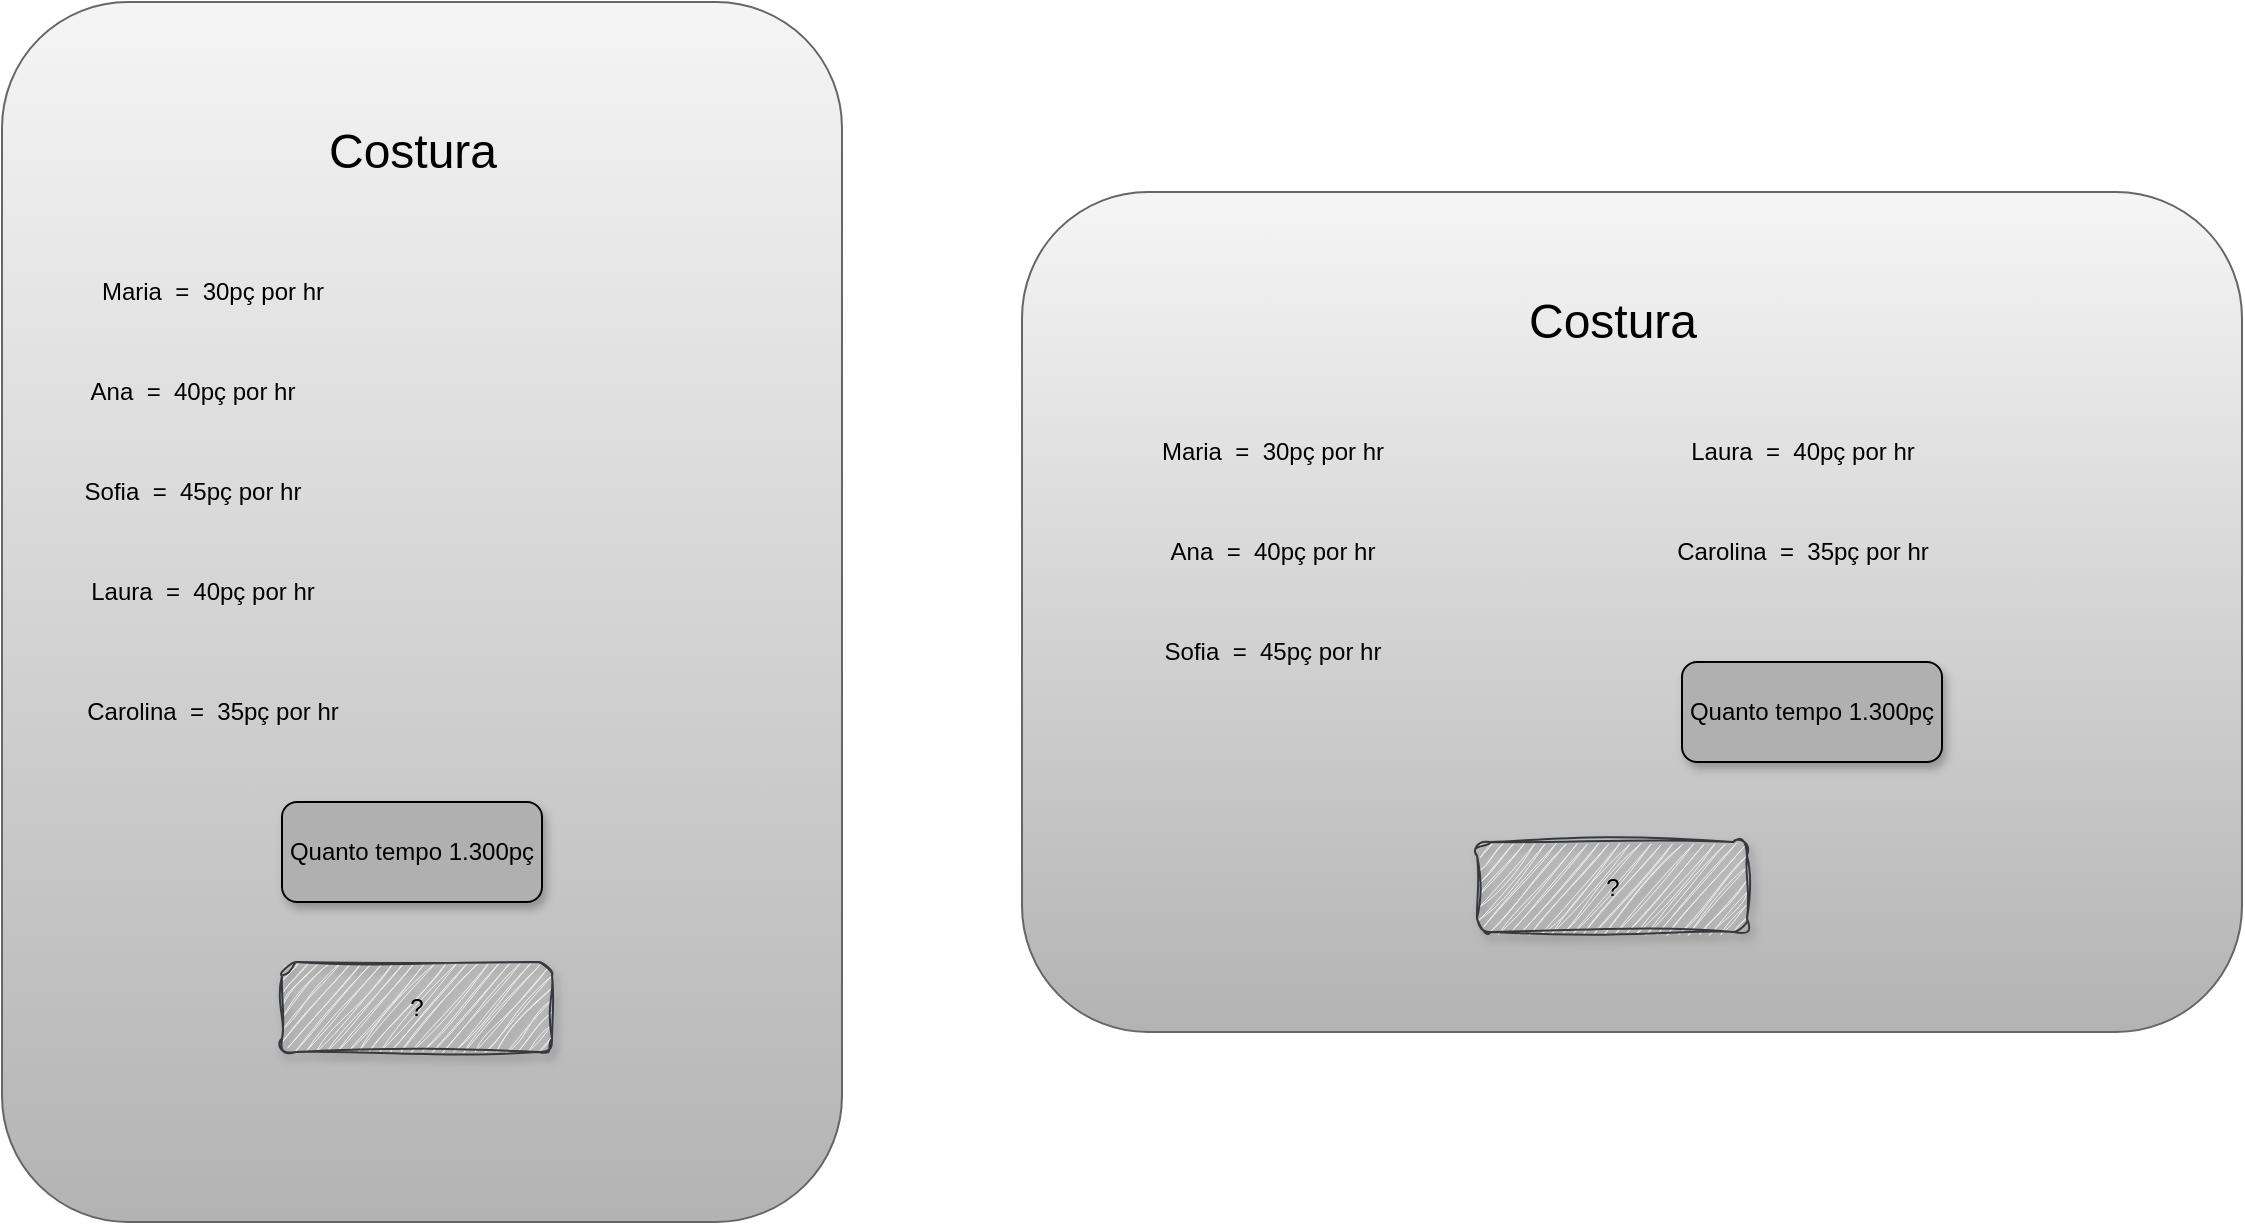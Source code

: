 <mxfile version="24.4.9" type="device">
  <diagram name="Página-1" id="1-h3GpsxBnJdzjHZiAmc">
    <mxGraphModel dx="1434" dy="782" grid="1" gridSize="10" guides="1" tooltips="1" connect="1" arrows="1" fold="1" page="1" pageScale="1" pageWidth="827" pageHeight="1169" math="0" shadow="0">
      <root>
        <mxCell id="0" />
        <mxCell id="1" parent="0" />
        <mxCell id="JyLQnF9ykIQVdabZlufU-1" value="" style="rounded=1;whiteSpace=wrap;html=1;fillColor=#f5f5f5;gradientColor=#b3b3b3;strokeColor=#666666;" vertex="1" parent="1">
          <mxGeometry x="110" y="60" width="420" height="610" as="geometry" />
        </mxCell>
        <mxCell id="JyLQnF9ykIQVdabZlufU-2" value="" style="rounded=1;whiteSpace=wrap;html=1;fillColor=#f5f5f5;gradientColor=#b3b3b3;strokeColor=#666666;" vertex="1" parent="1">
          <mxGeometry x="620" y="155" width="610" height="420" as="geometry" />
        </mxCell>
        <mxCell id="JyLQnF9ykIQVdabZlufU-3" value="&lt;font style=&quot;font-size: 24px;&quot;&gt;Costura&lt;/font&gt;" style="text;html=1;align=center;verticalAlign=middle;resizable=0;points=[];autosize=1;strokeColor=none;fillColor=none;" vertex="1" parent="1">
          <mxGeometry x="260" y="115" width="110" height="40" as="geometry" />
        </mxCell>
        <mxCell id="JyLQnF9ykIQVdabZlufU-4" value="&lt;font style=&quot;font-size: 24px;&quot;&gt;Costura&lt;/font&gt;" style="text;html=1;align=center;verticalAlign=middle;resizable=0;points=[];autosize=1;strokeColor=none;fillColor=none;" vertex="1" parent="1">
          <mxGeometry x="860" y="200" width="110" height="40" as="geometry" />
        </mxCell>
        <mxCell id="JyLQnF9ykIQVdabZlufU-6" value="Maria&amp;nbsp; =&amp;nbsp; 30pç por hr" style="text;html=1;align=center;verticalAlign=middle;resizable=0;points=[];autosize=1;strokeColor=none;fillColor=none;" vertex="1" parent="1">
          <mxGeometry x="150" y="190" width="130" height="30" as="geometry" />
        </mxCell>
        <mxCell id="JyLQnF9ykIQVdabZlufU-7" value="Ana&amp;nbsp; =&amp;nbsp; 40pç por hr" style="text;html=1;align=center;verticalAlign=middle;resizable=0;points=[];autosize=1;strokeColor=none;fillColor=none;" vertex="1" parent="1">
          <mxGeometry x="140" y="240" width="130" height="30" as="geometry" />
        </mxCell>
        <mxCell id="JyLQnF9ykIQVdabZlufU-9" value="Sofia&amp;nbsp; =&amp;nbsp; 45pç por hr" style="text;html=1;align=center;verticalAlign=middle;resizable=0;points=[];autosize=1;strokeColor=none;fillColor=none;" vertex="1" parent="1">
          <mxGeometry x="140" y="290" width="130" height="30" as="geometry" />
        </mxCell>
        <mxCell id="JyLQnF9ykIQVdabZlufU-10" value="Laura&amp;nbsp; =&amp;nbsp; 40pç por hr" style="text;html=1;align=center;verticalAlign=middle;resizable=0;points=[];autosize=1;strokeColor=none;fillColor=none;" vertex="1" parent="1">
          <mxGeometry x="140" y="340" width="140" height="30" as="geometry" />
        </mxCell>
        <mxCell id="JyLQnF9ykIQVdabZlufU-11" value="Carolina&amp;nbsp; =&amp;nbsp; 35pç por hr" style="text;html=1;align=center;verticalAlign=middle;resizable=0;points=[];autosize=1;strokeColor=none;fillColor=none;" vertex="1" parent="1">
          <mxGeometry x="140" y="400" width="150" height="30" as="geometry" />
        </mxCell>
        <mxCell id="JyLQnF9ykIQVdabZlufU-13" value="Quanto tempo 1.300pç" style="rounded=1;whiteSpace=wrap;html=1;shadow=1;fillColor=#B0B0B0;" vertex="1" parent="1">
          <mxGeometry x="250" y="460" width="130" height="50" as="geometry" />
        </mxCell>
        <mxCell id="JyLQnF9ykIQVdabZlufU-14" value="?" style="rounded=1;whiteSpace=wrap;html=1;shadow=1;fillColor=#eeeeee;strokeColor=#36393d;sketch=1;curveFitting=1;jiggle=2;" vertex="1" parent="1">
          <mxGeometry x="250" y="540" width="135" height="45" as="geometry" />
        </mxCell>
        <mxCell id="JyLQnF9ykIQVdabZlufU-15" value="Maria&amp;nbsp; =&amp;nbsp; 30pç por hr" style="text;html=1;align=center;verticalAlign=middle;resizable=0;points=[];autosize=1;strokeColor=none;fillColor=none;" vertex="1" parent="1">
          <mxGeometry x="680" y="270" width="130" height="30" as="geometry" />
        </mxCell>
        <mxCell id="JyLQnF9ykIQVdabZlufU-16" value="Ana&amp;nbsp; =&amp;nbsp; 40pç por hr" style="text;html=1;align=center;verticalAlign=middle;resizable=0;points=[];autosize=1;strokeColor=none;fillColor=none;" vertex="1" parent="1">
          <mxGeometry x="680" y="320" width="130" height="30" as="geometry" />
        </mxCell>
        <mxCell id="JyLQnF9ykIQVdabZlufU-17" value="Sofia&amp;nbsp; =&amp;nbsp; 45pç por hr" style="text;html=1;align=center;verticalAlign=middle;resizable=0;points=[];autosize=1;strokeColor=none;fillColor=none;" vertex="1" parent="1">
          <mxGeometry x="680" y="370" width="130" height="30" as="geometry" />
        </mxCell>
        <mxCell id="JyLQnF9ykIQVdabZlufU-18" value="Laura&amp;nbsp; =&amp;nbsp; 40pç por hr" style="text;html=1;align=center;verticalAlign=middle;resizable=0;points=[];autosize=1;strokeColor=none;fillColor=none;" vertex="1" parent="1">
          <mxGeometry x="940" y="270" width="140" height="30" as="geometry" />
        </mxCell>
        <mxCell id="JyLQnF9ykIQVdabZlufU-19" value="Carolina&amp;nbsp; =&amp;nbsp; 35pç por hr" style="text;html=1;align=center;verticalAlign=middle;resizable=0;points=[];autosize=1;strokeColor=none;fillColor=none;" vertex="1" parent="1">
          <mxGeometry x="935" y="320" width="150" height="30" as="geometry" />
        </mxCell>
        <mxCell id="JyLQnF9ykIQVdabZlufU-20" value="Quanto tempo 1.300pç" style="rounded=1;whiteSpace=wrap;html=1;shadow=1;fillColor=#B0B0B0;" vertex="1" parent="1">
          <mxGeometry x="950" y="390" width="130" height="50" as="geometry" />
        </mxCell>
        <mxCell id="JyLQnF9ykIQVdabZlufU-21" value="?" style="rounded=1;whiteSpace=wrap;html=1;shadow=1;fillColor=#eeeeee;strokeColor=#36393d;sketch=1;curveFitting=1;jiggle=2;" vertex="1" parent="1">
          <mxGeometry x="847.5" y="480" width="135" height="45" as="geometry" />
        </mxCell>
      </root>
    </mxGraphModel>
  </diagram>
</mxfile>

